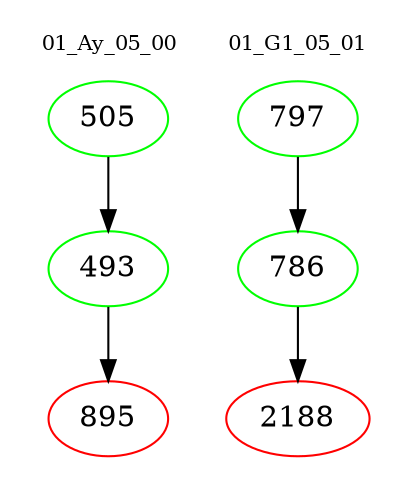 digraph{
subgraph cluster_0 {
color = white
label = "01_Ay_05_00";
fontsize=10;
T0_505 [label="505", color="green"]
T0_505 -> T0_493 [color="black"]
T0_493 [label="493", color="green"]
T0_493 -> T0_895 [color="black"]
T0_895 [label="895", color="red"]
}
subgraph cluster_1 {
color = white
label = "01_G1_05_01";
fontsize=10;
T1_797 [label="797", color="green"]
T1_797 -> T1_786 [color="black"]
T1_786 [label="786", color="green"]
T1_786 -> T1_2188 [color="black"]
T1_2188 [label="2188", color="red"]
}
}
